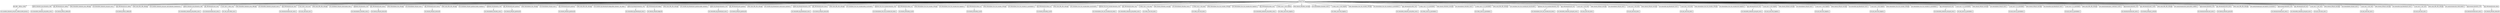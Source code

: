 digraph "Hierarchical Search Tree" {
  rankdir=TB;
  node [shape=rectangle, style="rounded,filled", fillcolor="#f0f0f0", fontname="Arial"];
  edge [arrowhead=vee, arrowsize=0.8];
  graph [fontsize=14, fontname="Arial Bold"];

  "root" [label="Search Tree"];
  "n1" [label="🎬 _5858 - _5854 as _5924"];
  "n2" [label="Exit: actor(the_hudsucker_proxy,tim_robbins,norville_barnes) ✅"];
  "n3" [label="🎥 the_hudsucker_proxy directed by _882"];
  "n4" [label="Exit: director(the_hudsucker_proxy,ethan_coen) ✅"];
  "n5" [label="🎥 _950 directed by tim_robbins"];
  "n6" [label="Fail: director(_950,tim_robbins) ❌"];
  "n7" [label="Redo: director(the_hudsucker_proxy,_882) 🔄"];
  "n8" [label="Exit: director(the_hudsucker_proxy,joel_coen) ✅"];
  "n9" [label="🎥 _950 directed by tim_robbins"];
  "n10" [label="Fail: director(_950,tim_robbins) ❌"];
  "n11" [label="Redo: actor(_862,_858,_928) 🔄"];
  "n12" [label="Exit: actor(the_hudsucker_proxy,sam_raimi,hudsucker_brainstormer) ✅"];
  "n13" [label="🎥 the_hudsucker_proxy directed by _882"];
  "n14" [label="Exit: director(the_hudsucker_proxy,ethan_coen) ✅"];
  "n15" [label="🎥 _950 directed by sam_raimi"];
  "n16" [label="Exit: director(crimewave,sam_raimi) ✅"];
  "n17" [label="🔍 sam_raimi\ == ethan_coen"];
  "n18" [label="Exit: sam_raimi\=ethan_coen ✅"];
  "n19" [label="Redo: director(the_hudsucker_proxy,_882) 🔄"];
  "n20" [label="Exit: director(the_hudsucker_proxy,joel_coen) ✅"];
  "n21" [label="🎥 _944 directed by sam_raimi"];
  "n22" [label="Exit: director(crimewave,sam_raimi) ✅"];
  "n23" [label="🔍 sam_raimi\ == joel_coen"];
  "n24" [label="Exit: sam_raimi\=joel_coen ✅"];
  "n25" [label="Redo: actor(_856,_852,_922) 🔄"];
  "n26" [label="Exit: actor(barton_fink,john_turturro,barton_fink) ✅"];
  "n27" [label="🎥 barton_fink directed by _876"];
  "n28" [label="Exit: director(barton_fink,ethan_coen) ✅"];
  "n29" [label="🎥 _944 directed by john_turturro"];
  "n30" [label="Fail: director(_944,john_turturro) ❌"];
  "n31" [label="Redo: director(barton_fink,_876) 🔄"];
  "n32" [label="Exit: director(barton_fink,joel_coen) ✅"];
  "n33" [label="🎥 _944 directed by john_turturro"];
  "n34" [label="Fail: director(_944,john_turturro) ❌"];
  "n35" [label="Redo: actor(_856,_852,_922) 🔄"];
  "n36" [label="Exit: actor(barton_fink,john_goodman,charlie_meadows) ✅"];
  "n37" [label="🎥 barton_fink directed by _876"];
  "n38" [label="Exit: director(barton_fink,ethan_coen) ✅"];
  "n39" [label="🎥 _944 directed by john_goodman"];
  "n40" [label="Fail: director(_944,john_goodman) ❌"];
  "n41" [label="Redo: director(barton_fink,_876) 🔄"];
  "n42" [label="Exit: director(barton_fink,joel_coen) ✅"];
  "n43" [label="🎥 _944 directed by john_goodman"];
  "n44" [label="Fail: director(_944,john_goodman) ❌"];
  "n45" [label="Redo: actor(_856,_852,_922) 🔄"];
  "n46" [label="Exit: actor(the_big_lebowski,jeff_bridges,jeffrey_lebowski__the_dude) ✅"];
  "n47" [label="🎥 the_big_lebowski directed by _876"];
  "n48" [label="Exit: director(the_big_lebowski,joel_coen) ✅"];
  "n49" [label="🎥 _944 directed by jeff_bridges"];
  "n50" [label="Fail: director(_944,jeff_bridges) ❌"];
  "n51" [label="Redo: actor(_856,_852,_922) 🔄"];
  "n52" [label="Exit: actor(the_big_lebowski,john_goodman,walter_sobchak) ✅"];
  "n53" [label="🎥 the_big_lebowski directed by _876"];
  "n54" [label="Exit: director(the_big_lebowski,joel_coen) ✅"];
  "n55" [label="🎥 _944 directed by john_goodman"];
  "n56" [label="Fail: director(_944,john_goodman) ❌"];
  "n57" [label="Redo: actor(_856,_852,_922) 🔄"];
  "n58" [label="Exit: actor(the_big_lebowski,john_turturro,jesus_quintana) ✅"];
  "n59" [label="🎥 the_big_lebowski directed by _876"];
  "n60" [label="Exit: director(the_big_lebowski,joel_coen) ✅"];
  "n61" [label="🎥 _944 directed by john_turturro"];
  "n62" [label="Fail: director(_944,john_turturro) ❌"];
  "n63" [label="Redo: actor(_856,_852,_922) 🔄"];
  "n64" [label="Exit: actor(down_from_the_mountain,sidney_cox,himself) ✅"];
  "n65" [label="🎥 down_from_the_mountain directed by _876"];
  "n66" [label="Exit: director(down_from_the_mountain,nick_doob) ✅"];
  "n67" [label="🎥 _944 directed by sidney_cox"];
  "n68" [label="Fail: director(_944,sidney_cox) ❌"];
  "n69" [label="Redo: director(down_from_the_mountain,_876) 🔄"];
  "n70" [label="Exit: director(down_from_the_mountain,chris_hegedus) ✅"];
  "n71" [label="🎥 _944 directed by sidney_cox"];
  "n72" [label="Fail: director(_944,sidney_cox) ❌"];
  "n73" [label="Redo: director(down_from_the_mountain,_876) 🔄"];
  "n74" [label="Exit: director(down_from_the_mountain,d_a_pennebaker) ✅"];
  "n75" [label="🎥 _944 directed by sidney_cox"];
  "n76" [label="Fail: director(_944,sidney_cox) ❌"];
  "n77" [label="Redo: actor(_856,_852,_922) 🔄"];
  "n78" [label="Exit: actor(down_from_the_mountain,ethan_coen,himself) ✅"];
  "n79" [label="🎥 down_from_the_mountain directed by _876"];
  "n80" [label="Exit: director(down_from_the_mountain,nick_doob) ✅"];
  "n81" [label="🎥 _944 directed by ethan_coen"];
  "n82" [label="Exit: director(the_hudsucker_proxy,ethan_coen) ✅"];
  "n83" [label="🔍 ethan_coen\ == nick_doob"];
  "n84" [label="Exit: ethan_coen\=nick_doob ✅"];
  "n85" [label="Redo: director(_944,ethan_coen) 🔄"];
  "n86" [label="Exit: director(barton_fink,ethan_coen) ✅"];
  "n87" [label="🔍 ethan_coen\ == nick_doob"];
  "n88" [label="Exit: ethan_coen\=nick_doob ✅"];
  "n89" [label="Redo: director(down_from_the_mountain,_876) 🔄"];
  "n90" [label="Exit: director(down_from_the_mountain,chris_hegedus) ✅"];
  "n91" [label="🎥 _944 directed by ethan_coen"];
  "n92" [label="Exit: director(the_hudsucker_proxy,ethan_coen) ✅"];
  "n93" [label="🔍 ethan_coen\ == chris_hegedus"];
  "n94" [label="Exit: ethan_coen\=chris_hegedus ✅"];
  "n95" [label="Redo: director(_944,ethan_coen) 🔄"];
  "n96" [label="Exit: director(barton_fink,ethan_coen) ✅"];
  "n97" [label="🔍 ethan_coen\ == chris_hegedus"];
  "n98" [label="Exit: ethan_coen\=chris_hegedus ✅"];
  "n99" [label="Redo: director(down_from_the_mountain,_876) 🔄"];
  "n100" [label="Exit: director(down_from_the_mountain,d_a_pennebaker) ✅"];
  "n101" [label="🎥 _944 directed by ethan_coen"];
  "n102" [label="Exit: director(the_hudsucker_proxy,ethan_coen) ✅"];
  "n103" [label="🔍 ethan_coen\ == d_a_pennebaker"];
  "n104" [label="Exit: ethan_coen\=d_a_pennebaker ✅"];
  "n105" [label="Redo: director(_944,ethan_coen) 🔄"];
  "n106" [label="Exit: director(barton_fink,ethan_coen) ✅"];
  "n107" [label="🔍 ethan_coen\ == d_a_pennebaker"];
  "n108" [label="Exit: ethan_coen\=d_a_pennebaker ✅"];
  "n109" [label="Redo: actor(_856,_852,_922) 🔄"];
  "n110" [label="Exit: actor(down_from_the_mountain,joel_coen,himself) ✅"];
  "n111" [label="🎥 down_from_the_mountain directed by _876"];
  "n112" [label="Exit: director(down_from_the_mountain,nick_doob) ✅"];
  "n113" [label="🎥 _944 directed by joel_coen"];
  "n114" [label="Exit: director(the_hudsucker_proxy,joel_coen) ✅"];
  "n115" [label="🔍 joel_coen\ == nick_doob"];
  "n116" [label="Exit: joel_coen\=nick_doob ✅"];
  "n117" [label="Redo: director(_944,joel_coen) 🔄"];
  "n118" [label="Exit: director(barton_fink,joel_coen) ✅"];
  "n119" [label="🔍 joel_coen\ == nick_doob"];
  "n120" [label="Exit: joel_coen\=nick_doob ✅"];
  "n121" [label="Redo: director(_944,joel_coen) 🔄"];
  "n122" [label="Exit: director(the_big_lebowski,joel_coen) ✅"];
  "n123" [label="🔍 joel_coen\ == nick_doob"];
  "n124" [label="Exit: joel_coen\=nick_doob ✅"];
  "n125" [label="Redo: director(down_from_the_mountain,_876) 🔄"];
  "n126" [label="Exit: director(down_from_the_mountain,chris_hegedus) ✅"];
  "n127" [label="🎥 _944 directed by joel_coen"];
  "n128" [label="Exit: director(the_hudsucker_proxy,joel_coen) ✅"];
  "n129" [label="🔍 joel_coen\ == chris_hegedus"];
  "n130" [label="Exit: joel_coen\=chris_hegedus ✅"];
  "n131" [label="Redo: director(_944,joel_coen) 🔄"];
  "n132" [label="Exit: director(barton_fink,joel_coen) ✅"];
  "n133" [label="🔍 joel_coen\ == chris_hegedus"];
  "n134" [label="Exit: joel_coen\=chris_hegedus ✅"];
  "n135" [label="Redo: director(_944,joel_coen) 🔄"];
  "n136" [label="Exit: director(the_big_lebowski,joel_coen) ✅"];
  "n137" [label="🔍 joel_coen\ == chris_hegedus"];
  "n138" [label="Exit: joel_coen\=chris_hegedus ✅"];
  "n139" [label="Redo: director(down_from_the_mountain,_876) 🔄"];
  "n140" [label="Exit: director(down_from_the_mountain,d_a_pennebaker) ✅"];
  "n141" [label="🎥 _944 directed by joel_coen"];
  "n142" [label="Exit: director(the_hudsucker_proxy,joel_coen) ✅"];
  "n143" [label="🔍 joel_coen\ == d_a_pennebaker"];
  "n144" [label="Exit: joel_coen\=d_a_pennebaker ✅"];
  "n145" [label="Redo: director(_944,joel_coen) 🔄"];
  "n146" [label="Exit: director(barton_fink,joel_coen) ✅"];
  "n147" [label="🔍 joel_coen\ == d_a_pennebaker"];
  "n148" [label="Exit: joel_coen\=d_a_pennebaker ✅"];
  "n149" [label="Redo: director(_944,joel_coen) 🔄"];
  "n150" [label="Exit: director(the_big_lebowski,joel_coen) ✅"];
  "n151" [label="🔍 joel_coen\ == d_a_pennebaker"];
  "n152" [label="Exit: joel_coen\=d_a_pennebaker ✅"];
  "n153" [label="Redo: actor(_856,_852,_922) 🔄"];
  "n154" [label="Exit: actor(crimewave,paul_l_smith,faron_crush) ✅"];
  "n155" [label="🎥 crimewave directed by _876"];
  "n156" [label="Exit: director(crimewave,sam_raimi) ✅"];
  "n157" [label="🎥 _944 directed by paul_l_smith"];
  "n158" [label="Fail: director(_944,paul_l_smith) ❌"];
  "n159" [label="Redo: actor(_856,_852,_922) 🔄"];
  "n160" [label="Exit: actor(crimewave,brion_james,arthur_coddish) ✅"];
  "n161" [label="🎥 crimewave directed by _876"];
  "n162" [label="Exit: director(crimewave,sam_raimi) ✅"];
  "n163" [label="🎥 _944 directed by brion_james"];
  "n164" [label="Fail: director(_944,brion_james) ❌"];
  "n165" [label="Redo: actor(_856,_852,_922) 🔄"];
  "n166" [label="Exit: actor(crimewave,joel_coen,reporter_at_execution) ✅"];
  "n167" [label="🎥 crimewave directed by _876"];
  "n168" [label="Exit: director(crimewave,sam_raimi) ✅"];
  "n169" [label="🎥 _944 directed by joel_coen"];
  "n170" [label="Exit: director(the_hudsucker_proxy,joel_coen) ✅"];
  "n171" [label="🔍 joel_coen\ == sam_raimi"];
  "n172" [label="Exit: joel_coen\=sam_raimi ✅"];
  "n173" [label="Redo: director(_944,joel_coen) 🔄"];
  "n174" [label="Exit: director(barton_fink,joel_coen) ✅"];
  "n175" [label="🔍 joel_coen\ == sam_raimi"];
  "n176" [label="Exit: joel_coen\=sam_raimi ✅"];
  "n177" [label="Redo: director(_944,joel_coen) 🔄"];
  "n178" [label="Exit: director(the_big_lebowski,joel_coen) ✅"];
  "n179" [label="🔍 joel_coen\ == sam_raimi"];
  "n180" [label="Exit: joel_coen\=sam_raimi ✅"];
  "n181" [label="Redo: actor(_856,_852,_922) 🔄"];
  "n182" [label="Exit: actor(crimewave,dan_nelson,waiter) ✅"];
  "n183" [label="🎥 crimewave directed by _876"];
  "n184" [label="Exit: director(crimewave,sam_raimi) ✅"];
  "n185" [label="🎥 _944 directed by dan_nelson"];
  "n186" [label="Fail: director(_944,dan_nelson) ❌"];

  "root" -> "n1";
  "root" -> "n3";
  "root" -> "n5";
  "root" -> "n7";
  "root" -> "n8";
  "root" -> "n9";
  "root" -> "n11";
  "root" -> "n12";
  "root" -> "n13";
  "root" -> "n15";
  "root" -> "n17";
  "root" -> "n19";
  "root" -> "n20";
  "root" -> "n21";
  "root" -> "n23";
  "root" -> "n25";
  "root" -> "n26";
  "root" -> "n27";
  "root" -> "n29";
  "root" -> "n31";
  "root" -> "n32";
  "root" -> "n33";
  "root" -> "n35";
  "root" -> "n36";
  "root" -> "n37";
  "root" -> "n39";
  "root" -> "n41";
  "root" -> "n42";
  "root" -> "n43";
  "root" -> "n45";
  "root" -> "n46";
  "root" -> "n47";
  "root" -> "n49";
  "root" -> "n51";
  "root" -> "n52";
  "root" -> "n53";
  "root" -> "n55";
  "root" -> "n57";
  "root" -> "n58";
  "root" -> "n59";
  "root" -> "n61";
  "root" -> "n63";
  "root" -> "n64";
  "root" -> "n65";
  "root" -> "n67";
  "root" -> "n69";
  "root" -> "n70";
  "root" -> "n71";
  "root" -> "n73";
  "root" -> "n74";
  "root" -> "n75";
  "root" -> "n77";
  "root" -> "n78";
  "root" -> "n79";
  "root" -> "n81";
  "root" -> "n83";
  "root" -> "n85";
  "root" -> "n86";
  "root" -> "n87";
  "root" -> "n89";
  "root" -> "n90";
  "root" -> "n91";
  "root" -> "n93";
  "root" -> "n95";
  "root" -> "n96";
  "root" -> "n97";
  "root" -> "n99";
  "root" -> "n100";
  "root" -> "n101";
  "root" -> "n103";
  "root" -> "n105";
  "root" -> "n106";
  "root" -> "n107";
  "root" -> "n109";
  "root" -> "n110";
  "root" -> "n111";
  "root" -> "n113";
  "root" -> "n115";
  "root" -> "n117";
  "root" -> "n118";
  "root" -> "n119";
  "root" -> "n121";
  "root" -> "n122";
  "root" -> "n123";
  "root" -> "n125";
  "root" -> "n126";
  "root" -> "n127";
  "root" -> "n129";
  "root" -> "n131";
  "root" -> "n132";
  "root" -> "n133";
  "root" -> "n135";
  "root" -> "n136";
  "root" -> "n137";
  "root" -> "n139";
  "root" -> "n140";
  "root" -> "n141";
  "root" -> "n143";
  "root" -> "n145";
  "root" -> "n146";
  "root" -> "n147";
  "root" -> "n149";
  "root" -> "n150";
  "root" -> "n151";
  "root" -> "n153";
  "root" -> "n154";
  "root" -> "n155";
  "root" -> "n157";
  "root" -> "n159";
  "root" -> "n160";
  "root" -> "n161";
  "root" -> "n163";
  "root" -> "n165";
  "root" -> "n166";
  "root" -> "n167";
  "root" -> "n169";
  "root" -> "n171";
  "root" -> "n173";
  "root" -> "n174";
  "root" -> "n175";
  "root" -> "n177";
  "root" -> "n178";
  "root" -> "n179";
  "root" -> "n181";
  "root" -> "n182";
  "root" -> "n183";
  "root" -> "n185";
  "n1" -> "n2";
  "n3" -> "n4";
  "n5" -> "n6";
  "n9" -> "n10";
  "n13" -> "n14";
  "n15" -> "n16";
  "n17" -> "n18";
  "n21" -> "n22";
  "n23" -> "n24";
  "n27" -> "n28";
  "n29" -> "n30";
  "n33" -> "n34";
  "n37" -> "n38";
  "n39" -> "n40";
  "n43" -> "n44";
  "n47" -> "n48";
  "n49" -> "n50";
  "n53" -> "n54";
  "n55" -> "n56";
  "n59" -> "n60";
  "n61" -> "n62";
  "n65" -> "n66";
  "n67" -> "n68";
  "n71" -> "n72";
  "n75" -> "n76";
  "n79" -> "n80";
  "n81" -> "n82";
  "n83" -> "n84";
  "n87" -> "n88";
  "n91" -> "n92";
  "n93" -> "n94";
  "n97" -> "n98";
  "n101" -> "n102";
  "n103" -> "n104";
  "n107" -> "n108";
  "n111" -> "n112";
  "n113" -> "n114";
  "n115" -> "n116";
  "n119" -> "n120";
  "n123" -> "n124";
  "n127" -> "n128";
  "n129" -> "n130";
  "n133" -> "n134";
  "n137" -> "n138";
  "n141" -> "n142";
  "n143" -> "n144";
  "n147" -> "n148";
  "n151" -> "n152";
  "n155" -> "n156";
  "n157" -> "n158";
  "n161" -> "n162";
  "n163" -> "n164";
  "n167" -> "n168";
  "n169" -> "n170";
  "n171" -> "n172";
  "n175" -> "n176";
  "n179" -> "n180";
  "n183" -> "n184";
  "n185" -> "n186";
}